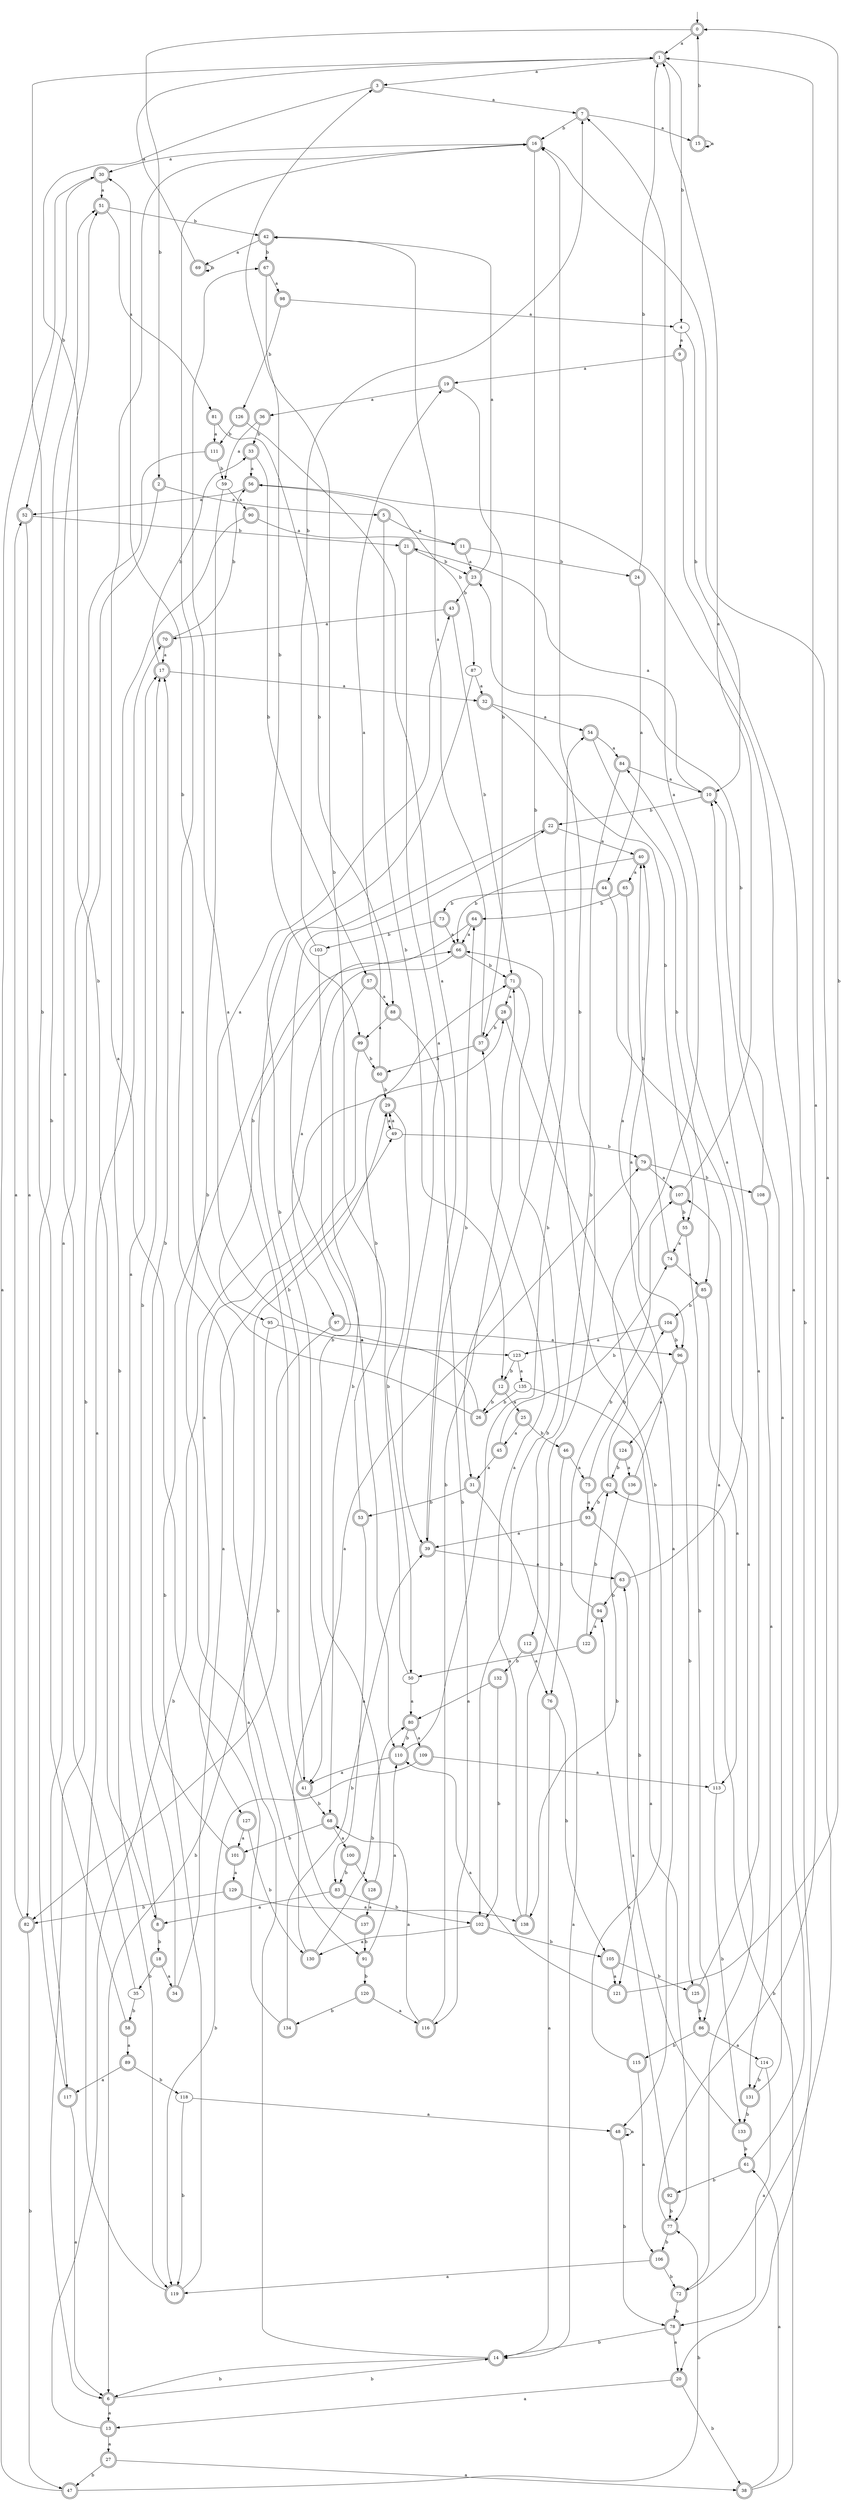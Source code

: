 digraph RandomDFA {
  __start0 [label="", shape=none];
  __start0 -> 0 [label=""];
  0 [shape=circle] [shape=doublecircle]
  0 -> 1 [label="a"]
  0 -> 2 [label="b"]
  1 [shape=doublecircle]
  1 -> 3 [label="a"]
  1 -> 4 [label="b"]
  2 [shape=doublecircle]
  2 -> 5 [label="a"]
  2 -> 6 [label="b"]
  3 [shape=doublecircle]
  3 -> 7 [label="a"]
  3 -> 8 [label="b"]
  4
  4 -> 9 [label="a"]
  4 -> 10 [label="b"]
  5 [shape=doublecircle]
  5 -> 11 [label="a"]
  5 -> 12 [label="b"]
  6 [shape=doublecircle]
  6 -> 13 [label="a"]
  6 -> 14 [label="b"]
  7 [shape=doublecircle]
  7 -> 15 [label="a"]
  7 -> 16 [label="b"]
  8 [shape=doublecircle]
  8 -> 17 [label="a"]
  8 -> 18 [label="b"]
  9 [shape=doublecircle]
  9 -> 19 [label="a"]
  9 -> 20 [label="b"]
  10 [shape=doublecircle]
  10 -> 21 [label="a"]
  10 -> 22 [label="b"]
  11 [shape=doublecircle]
  11 -> 23 [label="a"]
  11 -> 24 [label="b"]
  12 [shape=doublecircle]
  12 -> 25 [label="a"]
  12 -> 26 [label="b"]
  13 [shape=doublecircle]
  13 -> 27 [label="a"]
  13 -> 28 [label="b"]
  14 [shape=doublecircle]
  14 -> 29 [label="a"]
  14 -> 6 [label="b"]
  15 [shape=doublecircle]
  15 -> 15 [label="a"]
  15 -> 0 [label="b"]
  16 [shape=doublecircle]
  16 -> 30 [label="a"]
  16 -> 31 [label="b"]
  17 [shape=doublecircle]
  17 -> 32 [label="a"]
  17 -> 33 [label="b"]
  18 [shape=doublecircle]
  18 -> 34 [label="a"]
  18 -> 35 [label="b"]
  19 [shape=doublecircle]
  19 -> 36 [label="a"]
  19 -> 37 [label="b"]
  20 [shape=doublecircle]
  20 -> 13 [label="a"]
  20 -> 38 [label="b"]
  21 [shape=doublecircle]
  21 -> 39 [label="a"]
  21 -> 23 [label="b"]
  22 [shape=doublecircle]
  22 -> 40 [label="a"]
  22 -> 41 [label="b"]
  23 [shape=doublecircle]
  23 -> 42 [label="a"]
  23 -> 43 [label="b"]
  24 [shape=doublecircle]
  24 -> 44 [label="a"]
  24 -> 1 [label="b"]
  25 [shape=doublecircle]
  25 -> 45 [label="a"]
  25 -> 46 [label="b"]
  26 [shape=doublecircle]
  26 -> 43 [label="a"]
  26 -> 30 [label="b"]
  27 [shape=doublecircle]
  27 -> 38 [label="a"]
  27 -> 47 [label="b"]
  28 [shape=doublecircle]
  28 -> 48 [label="a"]
  28 -> 37 [label="b"]
  29 [shape=doublecircle]
  29 -> 49 [label="a"]
  29 -> 50 [label="b"]
  30 [shape=doublecircle]
  30 -> 51 [label="a"]
  30 -> 52 [label="b"]
  31 [shape=doublecircle]
  31 -> 14 [label="a"]
  31 -> 53 [label="b"]
  32 [shape=doublecircle]
  32 -> 54 [label="a"]
  32 -> 55 [label="b"]
  33 [shape=doublecircle]
  33 -> 56 [label="a"]
  33 -> 57 [label="b"]
  34 [shape=doublecircle]
  34 -> 49 [label="a"]
  34 -> 17 [label="b"]
  35
  35 -> 51 [label="a"]
  35 -> 58 [label="b"]
  36 [shape=doublecircle]
  36 -> 59 [label="a"]
  36 -> 33 [label="b"]
  37 [shape=doublecircle]
  37 -> 42 [label="a"]
  37 -> 60 [label="b"]
  38 [shape=doublecircle]
  38 -> 61 [label="a"]
  38 -> 62 [label="b"]
  39 [shape=doublecircle]
  39 -> 63 [label="a"]
  39 -> 64 [label="b"]
  40 [shape=doublecircle]
  40 -> 65 [label="a"]
  40 -> 66 [label="b"]
  41 [shape=doublecircle]
  41 -> 67 [label="a"]
  41 -> 68 [label="b"]
  42 [shape=doublecircle]
  42 -> 69 [label="a"]
  42 -> 67 [label="b"]
  43 [shape=doublecircle]
  43 -> 70 [label="a"]
  43 -> 71 [label="b"]
  44 [shape=doublecircle]
  44 -> 72 [label="a"]
  44 -> 73 [label="b"]
  45 [shape=doublecircle]
  45 -> 31 [label="a"]
  45 -> 74 [label="b"]
  46 [shape=doublecircle]
  46 -> 75 [label="a"]
  46 -> 76 [label="b"]
  47 [shape=doublecircle]
  47 -> 30 [label="a"]
  47 -> 77 [label="b"]
  48 [shape=doublecircle]
  48 -> 48 [label="a"]
  48 -> 78 [label="b"]
  49
  49 -> 29 [label="a"]
  49 -> 79 [label="b"]
  50
  50 -> 80 [label="a"]
  50 -> 3 [label="b"]
  51 [shape=doublecircle]
  51 -> 81 [label="a"]
  51 -> 42 [label="b"]
  52 [shape=doublecircle]
  52 -> 82 [label="a"]
  52 -> 21 [label="b"]
  53 [shape=doublecircle]
  53 -> 83 [label="a"]
  53 -> 71 [label="b"]
  54 [shape=doublecircle]
  54 -> 84 [label="a"]
  54 -> 85 [label="b"]
  55 [shape=doublecircle]
  55 -> 74 [label="a"]
  55 -> 86 [label="b"]
  56 [shape=doublecircle]
  56 -> 52 [label="a"]
  56 -> 87 [label="b"]
  57 [shape=doublecircle]
  57 -> 88 [label="a"]
  57 -> 68 [label="b"]
  58 [shape=doublecircle]
  58 -> 89 [label="a"]
  58 -> 1 [label="b"]
  59
  59 -> 90 [label="a"]
  59 -> 91 [label="b"]
  60 [shape=doublecircle]
  60 -> 19 [label="a"]
  60 -> 29 [label="b"]
  61 [shape=doublecircle]
  61 -> 56 [label="a"]
  61 -> 92 [label="b"]
  62 [shape=doublecircle]
  62 -> 7 [label="a"]
  62 -> 93 [label="b"]
  63 [shape=doublecircle]
  63 -> 84 [label="a"]
  63 -> 94 [label="b"]
  64 [shape=doublecircle]
  64 -> 66 [label="a"]
  64 -> 95 [label="b"]
  65 [shape=doublecircle]
  65 -> 96 [label="a"]
  65 -> 64 [label="b"]
  66 [shape=doublecircle]
  66 -> 97 [label="a"]
  66 -> 71 [label="b"]
  67 [shape=doublecircle]
  67 -> 98 [label="a"]
  67 -> 99 [label="b"]
  68 [shape=doublecircle]
  68 -> 100 [label="a"]
  68 -> 101 [label="b"]
  69 [shape=doublecircle]
  69 -> 1 [label="a"]
  69 -> 69 [label="b"]
  70 [shape=doublecircle]
  70 -> 17 [label="a"]
  70 -> 56 [label="b"]
  71 [shape=doublecircle]
  71 -> 28 [label="a"]
  71 -> 102 [label="b"]
  72 [shape=doublecircle]
  72 -> 16 [label="a"]
  72 -> 78 [label="b"]
  73 [shape=doublecircle]
  73 -> 66 [label="a"]
  73 -> 103 [label="b"]
  74 [shape=doublecircle]
  74 -> 85 [label="a"]
  74 -> 40 [label="b"]
  75 [shape=doublecircle]
  75 -> 93 [label="a"]
  75 -> 104 [label="b"]
  76 [shape=doublecircle]
  76 -> 14 [label="a"]
  76 -> 105 [label="b"]
  77 [shape=doublecircle]
  77 -> 1 [label="a"]
  77 -> 106 [label="b"]
  78 [shape=doublecircle]
  78 -> 20 [label="a"]
  78 -> 14 [label="b"]
  79 [shape=doublecircle]
  79 -> 107 [label="a"]
  79 -> 108 [label="b"]
  80 [shape=doublecircle]
  80 -> 109 [label="a"]
  80 -> 110 [label="b"]
  81 [shape=doublecircle]
  81 -> 111 [label="a"]
  81 -> 88 [label="b"]
  82 [shape=doublecircle]
  82 -> 52 [label="a"]
  82 -> 47 [label="b"]
  83 [shape=doublecircle]
  83 -> 8 [label="a"]
  83 -> 102 [label="b"]
  84 [shape=doublecircle]
  84 -> 10 [label="a"]
  84 -> 112 [label="b"]
  85 [shape=doublecircle]
  85 -> 113 [label="a"]
  85 -> 104 [label="b"]
  86 [shape=doublecircle]
  86 -> 114 [label="a"]
  86 -> 115 [label="b"]
  87
  87 -> 32 [label="a"]
  87 -> 41 [label="b"]
  88 [shape=doublecircle]
  88 -> 99 [label="a"]
  88 -> 116 [label="b"]
  89 [shape=doublecircle]
  89 -> 117 [label="a"]
  89 -> 118 [label="b"]
  90 [shape=doublecircle]
  90 -> 11 [label="a"]
  90 -> 119 [label="b"]
  91 [shape=doublecircle]
  91 -> 110 [label="a"]
  91 -> 120 [label="b"]
  92 [shape=doublecircle]
  92 -> 94 [label="a"]
  92 -> 77 [label="b"]
  93 [shape=doublecircle]
  93 -> 39 [label="a"]
  93 -> 121 [label="b"]
  94 [shape=doublecircle]
  94 -> 122 [label="a"]
  94 -> 107 [label="b"]
  95
  95 -> 123 [label="a"]
  95 -> 6 [label="b"]
  96 [shape=doublecircle]
  96 -> 124 [label="a"]
  96 -> 125 [label="b"]
  97 [shape=doublecircle]
  97 -> 96 [label="a"]
  97 -> 82 [label="b"]
  98 [shape=doublecircle]
  98 -> 4 [label="a"]
  98 -> 126 [label="b"]
  99 [shape=doublecircle]
  99 -> 127 [label="a"]
  99 -> 60 [label="b"]
  100 [shape=doublecircle]
  100 -> 128 [label="a"]
  100 -> 83 [label="b"]
  101 [shape=doublecircle]
  101 -> 129 [label="a"]
  101 -> 17 [label="b"]
  102 [shape=doublecircle]
  102 -> 130 [label="a"]
  102 -> 105 [label="b"]
  103
  103 -> 110 [label="a"]
  103 -> 7 [label="b"]
  104 [shape=doublecircle]
  104 -> 123 [label="a"]
  104 -> 96 [label="b"]
  105 [shape=doublecircle]
  105 -> 121 [label="a"]
  105 -> 125 [label="b"]
  106 [shape=doublecircle]
  106 -> 119 [label="a"]
  106 -> 72 [label="b"]
  107 [shape=doublecircle]
  107 -> 1 [label="a"]
  107 -> 55 [label="b"]
  108 [shape=doublecircle]
  108 -> 131 [label="a"]
  108 -> 23 [label="b"]
  109 [shape=doublecircle]
  109 -> 113 [label="a"]
  109 -> 119 [label="b"]
  110 [shape=doublecircle]
  110 -> 41 [label="a"]
  110 -> 54 [label="b"]
  111 [shape=doublecircle]
  111 -> 117 [label="a"]
  111 -> 59 [label="b"]
  112 [shape=doublecircle]
  112 -> 76 [label="a"]
  112 -> 132 [label="b"]
  113
  113 -> 107 [label="a"]
  113 -> 133 [label="b"]
  114
  114 -> 78 [label="a"]
  114 -> 131 [label="b"]
  115 [shape=doublecircle]
  115 -> 106 [label="a"]
  115 -> 66 [label="b"]
  116 [shape=doublecircle]
  116 -> 68 [label="a"]
  116 -> 71 [label="b"]
  117 [shape=doublecircle]
  117 -> 6 [label="a"]
  117 -> 51 [label="b"]
  118
  118 -> 48 [label="a"]
  118 -> 119 [label="b"]
  119 [shape=doublecircle]
  119 -> 70 [label="a"]
  119 -> 66 [label="b"]
  120 [shape=doublecircle]
  120 -> 116 [label="a"]
  120 -> 134 [label="b"]
  121 [shape=doublecircle]
  121 -> 110 [label="a"]
  121 -> 0 [label="b"]
  122 [shape=doublecircle]
  122 -> 50 [label="a"]
  122 -> 62 [label="b"]
  123
  123 -> 135 [label="a"]
  123 -> 12 [label="b"]
  124 [shape=doublecircle]
  124 -> 136 [label="a"]
  124 -> 62 [label="b"]
  125 [shape=doublecircle]
  125 -> 10 [label="a"]
  125 -> 86 [label="b"]
  126 [shape=doublecircle]
  126 -> 39 [label="a"]
  126 -> 111 [label="b"]
  127 [shape=doublecircle]
  127 -> 101 [label="a"]
  127 -> 130 [label="b"]
  128 [shape=doublecircle]
  128 -> 137 [label="a"]
  128 -> 22 [label="b"]
  129 [shape=doublecircle]
  129 -> 138 [label="a"]
  129 -> 82 [label="b"]
  130 [shape=doublecircle]
  130 -> 79 [label="a"]
  130 -> 80 [label="b"]
  131 [shape=doublecircle]
  131 -> 10 [label="a"]
  131 -> 133 [label="b"]
  132 [shape=doublecircle]
  132 -> 80 [label="a"]
  132 -> 102 [label="b"]
  133 [shape=doublecircle]
  133 -> 63 [label="a"]
  133 -> 61 [label="b"]
  134 [shape=doublecircle]
  134 -> 16 [label="a"]
  134 -> 39 [label="b"]
  135
  135 -> 77 [label="a"]
  135 -> 26 [label="b"]
  136 [shape=doublecircle]
  136 -> 40 [label="a"]
  136 -> 138 [label="b"]
  137 [shape=doublecircle]
  137 -> 16 [label="a"]
  137 -> 91 [label="b"]
  138 [shape=doublecircle]
  138 -> 37 [label="a"]
  138 -> 16 [label="b"]
}
